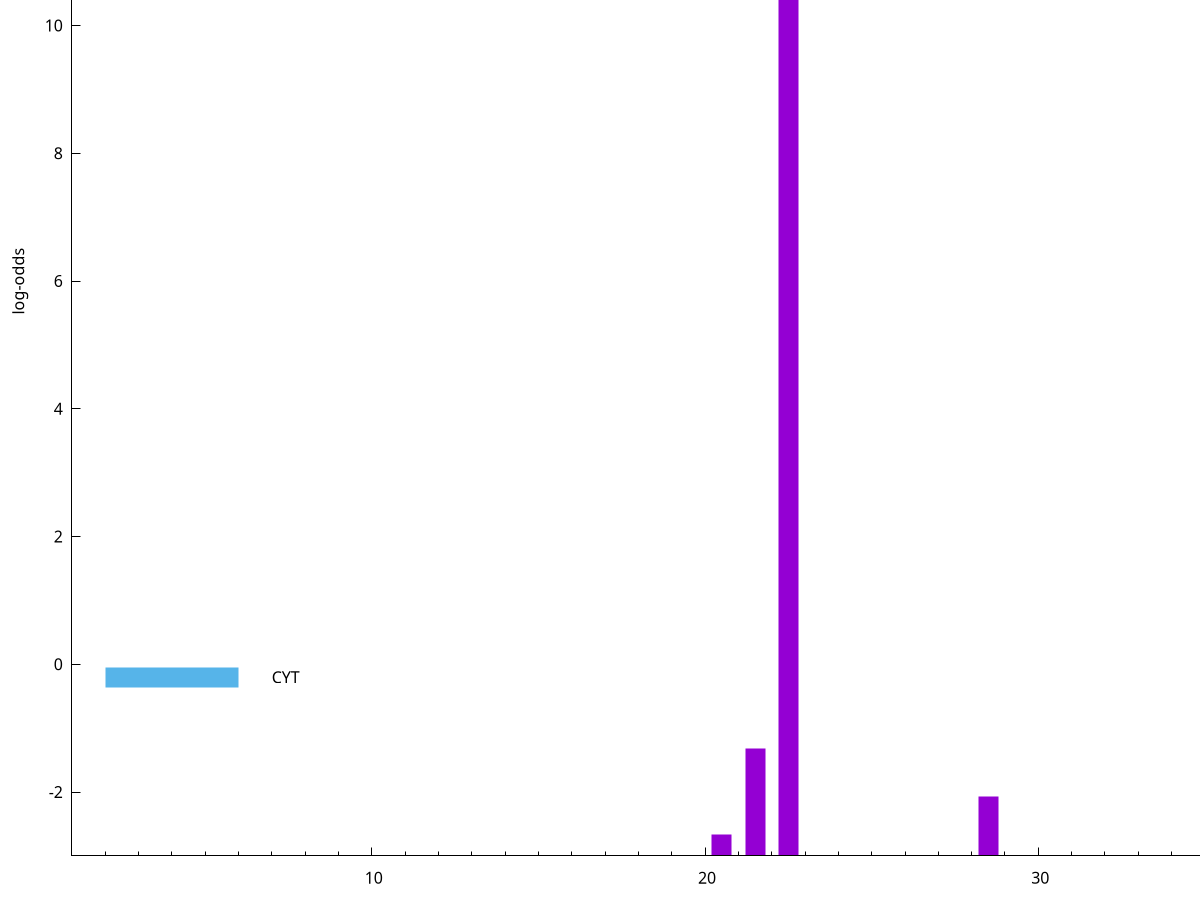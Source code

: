 set title "LipoP predictions for SRR5666608.gff"
set size 2., 1.4
set xrange [1:70] 
set mxtics 10
set yrange [-3:15]
set y2range [0:18]
set ylabel "log-odds"
set term postscript eps color solid "Helvetica" 30
set output "SRR5666608.gff11.eps"
set arrow from 2,11.882 to 6,11.882 nohead lt 1 lw 20
set label "SpI" at 7,11.882
set arrow from 2,-0.200913 to 6,-0.200913 nohead lt 3 lw 20
set label "CYT" at 7,-0.200913
set arrow from 2,11.882 to 6,11.882 nohead lt 1 lw 20
set label "SpI" at 7,11.882
# NOTE: The scores below are the log-odds scores with the threshold
# NOTE: subtracted (a hack to make gnuplot make the histogram all
# NOTE: look nice).
plot "-" axes x1y2 title "" with impulses lt 1 lw 20
22.500000 14.881600
21.500000 1.674400
28.500000 0.929210
20.500000 0.335950
e
exit
